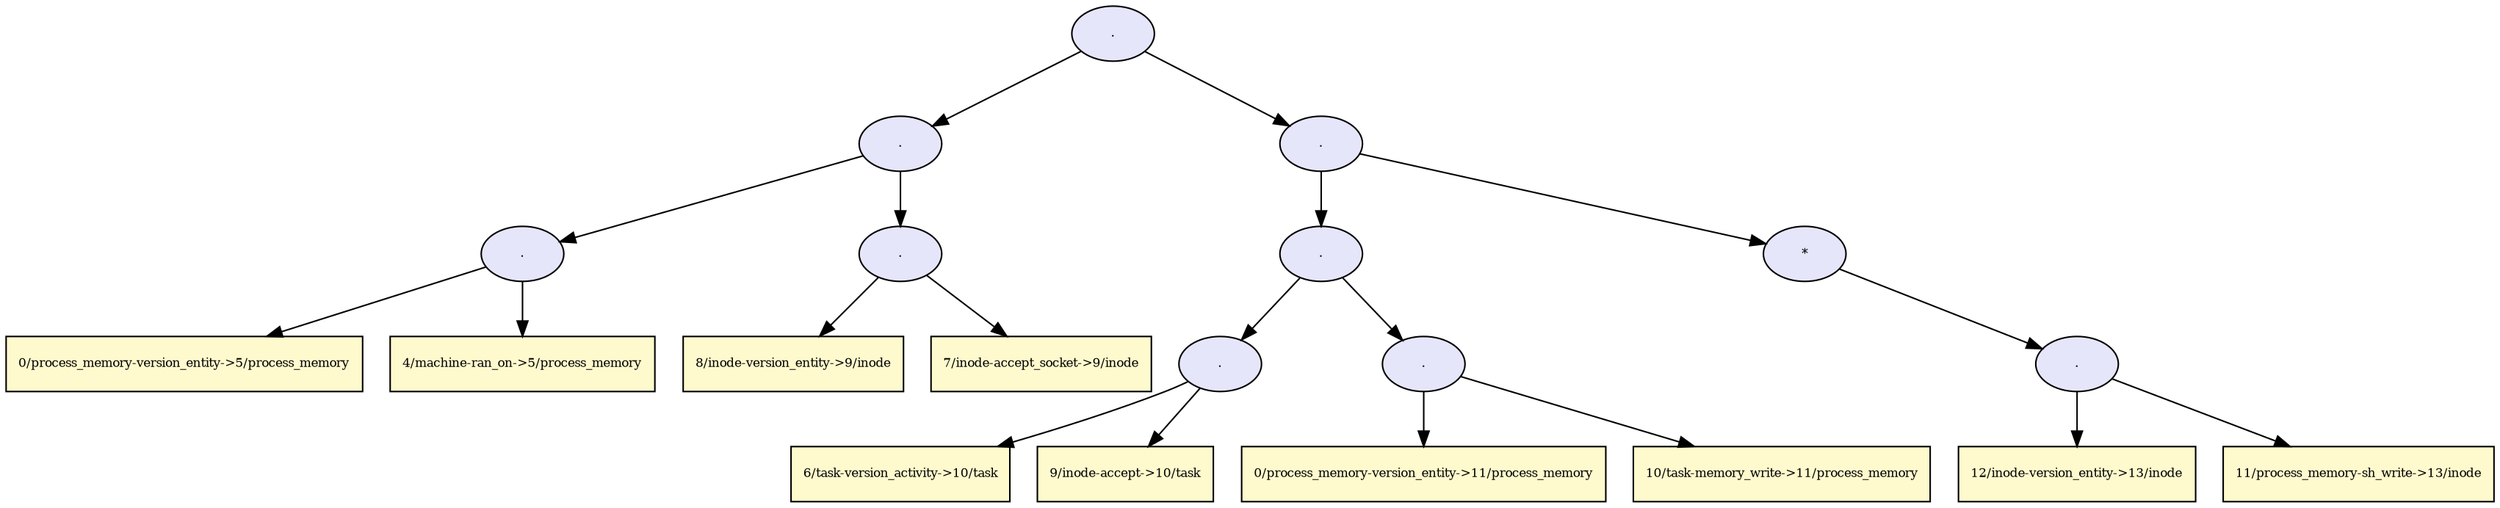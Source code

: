 digraph RGL__DirectedAdjacencyGraph {26[fontsize = 8,label = ".",shape = ellipse, fillcolor="#e6e6fa", style = filled]

26 -> 11[fontsize = 8, color="#000000"]

11[fontsize = 8,label = ".",shape = ellipse, fillcolor="#e6e6fa", style = filled]

11 -> 5[fontsize = 8, color="#000000"]

5[fontsize = 8,label = ".",shape = ellipse, fillcolor="#e6e6fa", style = filled]

5 -> 3[fontsize = 8, color="#000000"]

3[fontsize = 8,label = "0/process_memory-version_entity->5/process_memory",shape = rectangle, fillcolor="#fffacd", style = filled]

5 -> 4[fontsize = 8, color="#000000"]

4[fontsize = 8,label = "4/machine-ran_on->5/process_memory",shape = rectangle, fillcolor="#fffacd", style = filled]

11 -> 9[fontsize = 8, color="#000000"]

9[fontsize = 8,label = ".",shape = ellipse, fillcolor="#e6e6fa", style = filled]

9 -> 7[fontsize = 8, color="#000000"]

7[fontsize = 8,label = "8/inode-version_entity->9/inode",shape = rectangle, fillcolor="#fffacd", style = filled]

9 -> 8[fontsize = 8, color="#000000"]

8[fontsize = 8,label = "7/inode-accept_socket->9/inode",shape = rectangle, fillcolor="#fffacd", style = filled]

26 -> 25[fontsize = 8, color="#000000"]

25[fontsize = 8,label = ".",shape = ellipse, fillcolor="#e6e6fa", style = filled]

25 -> 19[fontsize = 8, color="#000000"]

19[fontsize = 8,label = ".",shape = ellipse, fillcolor="#e6e6fa", style = filled]

19 -> 14[fontsize = 8, color="#000000"]

14[fontsize = 8,label = ".",shape = ellipse, fillcolor="#e6e6fa", style = filled]

14 -> 12[fontsize = 8, color="#000000"]

12[fontsize = 8,label = "6/task-version_activity->10/task",shape = rectangle, fillcolor="#fffacd", style = filled]

14 -> 13[fontsize = 8, color="#000000"]

13[fontsize = 8,label = "9/inode-accept->10/task",shape = rectangle, fillcolor="#fffacd", style = filled]

19 -> 18[fontsize = 8, color="#000000"]

18[fontsize = 8,label = ".",shape = ellipse, fillcolor="#e6e6fa", style = filled]

18 -> 16[fontsize = 8, color="#000000"]

16[fontsize = 8,label = "0/process_memory-version_entity->11/process_memory",shape = rectangle, fillcolor="#fffacd", style = filled]

18 -> 17[fontsize = 8, color="#000000"]

17[fontsize = 8,label = "10/task-memory_write->11/process_memory",shape = rectangle, fillcolor="#fffacd", style = filled]

25 -> 24[fontsize = 8, color="#000000"]

24[fontsize = 8,label = "*",shape = ellipse, fillcolor="#e6e6fa", style = filled]

24 -> 22[fontsize = 8, color="#000000"]

22[fontsize = 8,label = ".",shape = ellipse, fillcolor="#e6e6fa", style = filled]

22 -> 20[fontsize = 8, color="#000000"]

20[fontsize = 8,label = "12/inode-version_entity->13/inode",shape = rectangle, fillcolor="#fffacd", style = filled]

22 -> 21[fontsize = 8, color="#000000"]

21[fontsize = 8,label = "11/process_memory-sh_write->13/inode",shape = rectangle, fillcolor="#fffacd", style = filled]

}